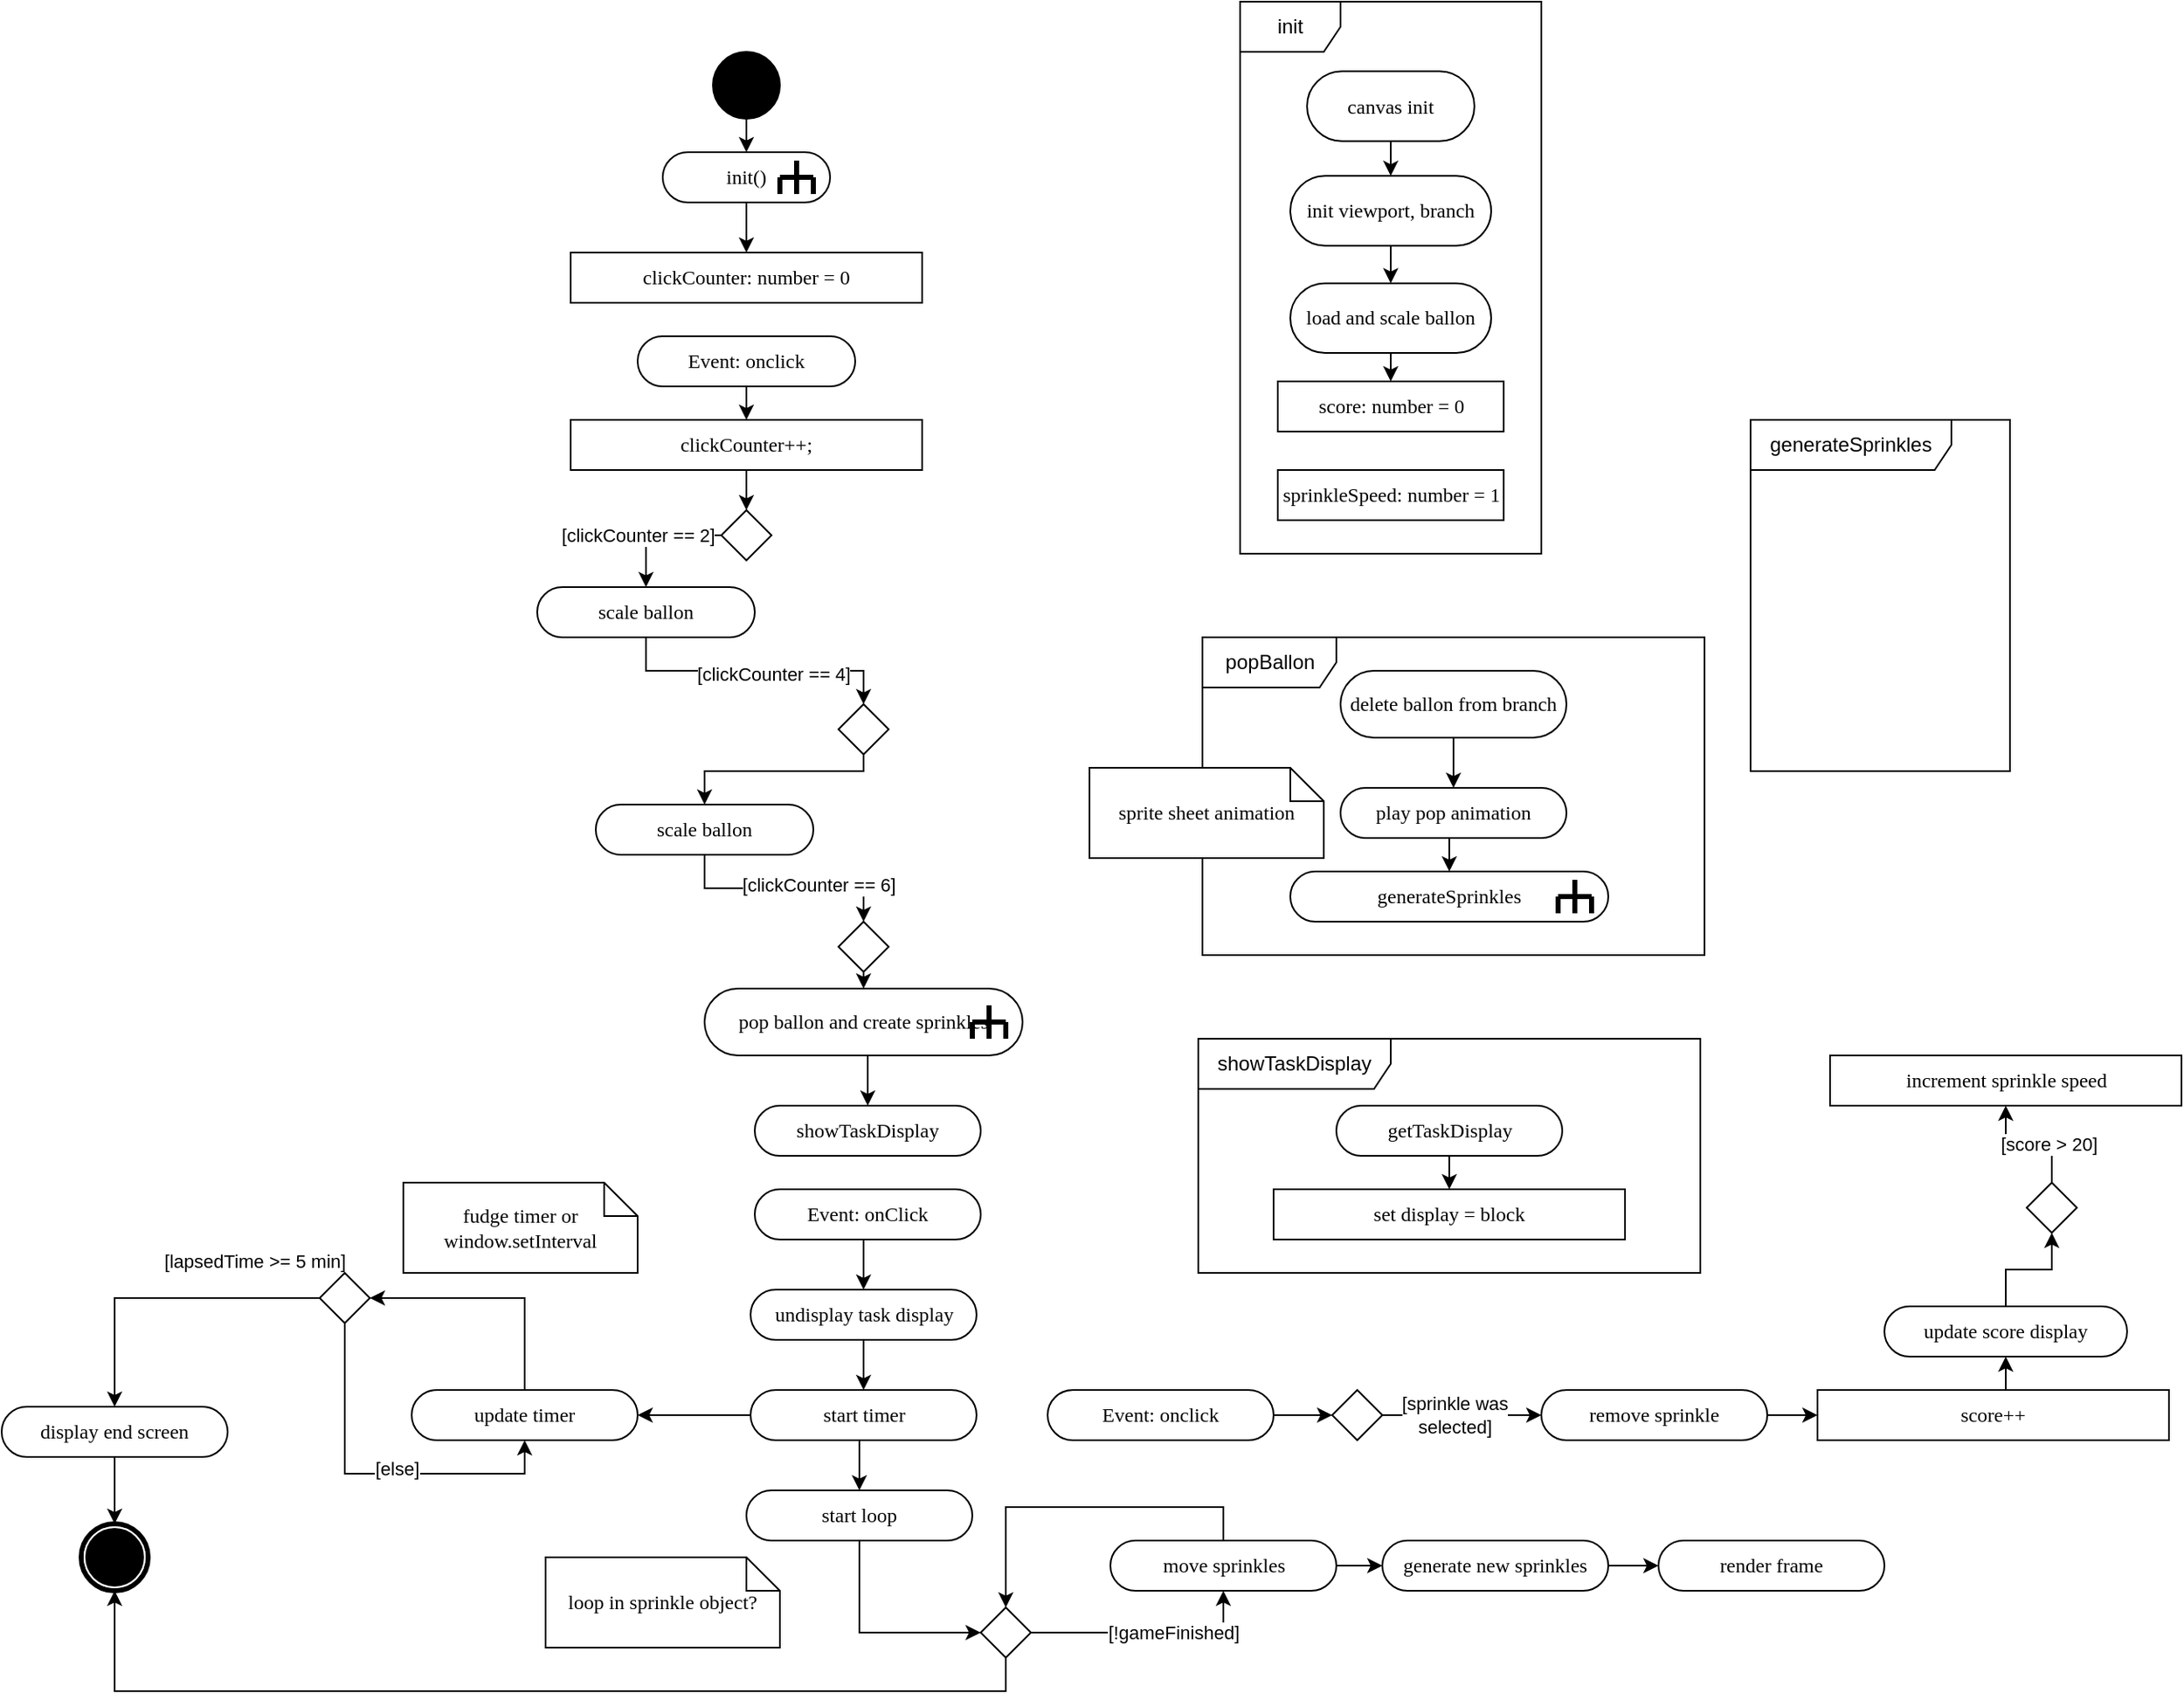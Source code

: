 <mxfile version="14.8.4" type="device"><diagram name="Page-1" id="0783ab3e-0a74-02c8-0abd-f7b4e66b4bec"><mxGraphModel dx="1422" dy="780" grid="1" gridSize="10" guides="1" tooltips="1" connect="1" arrows="1" fold="1" page="1" pageScale="1" pageWidth="850" pageHeight="1100" background="none" math="0" shadow="0"><root><mxCell id="0"/><mxCell id="1" parent="0"/><mxCell id="yUp5n_B6Tnc5YoyZ4Gxj-31" style="edgeStyle=orthogonalEdgeStyle;rounded=0;orthogonalLoop=1;jettySize=auto;html=1;exitX=0.5;exitY=1;exitDx=0;exitDy=0;entryX=0.5;entryY=0;entryDx=0;entryDy=0;strokeWidth=1;" edge="1" parent="1" source="yUp5n_B6Tnc5YoyZ4Gxj-1" target="yUp5n_B6Tnc5YoyZ4Gxj-2"><mxGeometry relative="1" as="geometry"/></mxCell><mxCell id="yUp5n_B6Tnc5YoyZ4Gxj-1" value="" style="ellipse;whiteSpace=wrap;html=1;rounded=0;shadow=0;comic=0;labelBackgroundColor=none;strokeWidth=1;fillColor=#000000;fontFamily=Verdana;fontSize=12;align=center;" vertex="1" parent="1"><mxGeometry x="1255" y="40" width="40" height="40" as="geometry"/></mxCell><mxCell id="yUp5n_B6Tnc5YoyZ4Gxj-33" style="edgeStyle=orthogonalEdgeStyle;rounded=0;orthogonalLoop=1;jettySize=auto;html=1;exitX=0.5;exitY=1;exitDx=0;exitDy=0;entryX=0.5;entryY=0;entryDx=0;entryDy=0;strokeWidth=1;" edge="1" parent="1" source="yUp5n_B6Tnc5YoyZ4Gxj-2" target="yUp5n_B6Tnc5YoyZ4Gxj-3"><mxGeometry relative="1" as="geometry"/></mxCell><mxCell id="yUp5n_B6Tnc5YoyZ4Gxj-2" value="init()" style="rounded=1;whiteSpace=wrap;html=1;shadow=0;comic=0;labelBackgroundColor=none;strokeWidth=1;fontFamily=Verdana;fontSize=12;align=center;arcSize=50;" vertex="1" parent="1"><mxGeometry x="1225" y="100" width="100" height="30" as="geometry"/></mxCell><mxCell id="yUp5n_B6Tnc5YoyZ4Gxj-3" value="clickCounter: number = 0" style="rounded=0;whiteSpace=wrap;html=1;shadow=0;comic=0;labelBackgroundColor=none;strokeWidth=1;fontFamily=Verdana;fontSize=12;align=center;arcSize=50;" vertex="1" parent="1"><mxGeometry x="1170" y="160" width="210" height="30" as="geometry"/></mxCell><mxCell id="yUp5n_B6Tnc5YoyZ4Gxj-5" value="" style="shape=mxgraph.bpmn.shape;html=1;verticalLabelPosition=bottom;labelBackgroundColor=#ffffff;verticalAlign=top;perimeter=ellipsePerimeter;outline=end;symbol=terminate;rounded=0;shadow=0;comic=0;strokeWidth=1;fontFamily=Verdana;fontSize=12;align=center;" vertex="1" parent="1"><mxGeometry x="877.5" y="920" width="40" height="40" as="geometry"/></mxCell><mxCell id="yUp5n_B6Tnc5YoyZ4Gxj-7" value="fudge timer or window.setInterval" style="shape=note;whiteSpace=wrap;html=1;rounded=0;shadow=0;comic=0;labelBackgroundColor=none;strokeWidth=1;fontFamily=Verdana;fontSize=12;align=center;size=20;" vertex="1" parent="1"><mxGeometry x="1070" y="716" width="140" height="54" as="geometry"/></mxCell><mxCell id="yUp5n_B6Tnc5YoyZ4Gxj-39" style="edgeStyle=orthogonalEdgeStyle;rounded=0;orthogonalLoop=1;jettySize=auto;html=1;exitX=0;exitY=0.5;exitDx=0;exitDy=0;entryX=0.5;entryY=0;entryDx=0;entryDy=0;strokeWidth=1;" edge="1" parent="1" source="yUp5n_B6Tnc5YoyZ4Gxj-8" target="yUp5n_B6Tnc5YoyZ4Gxj-38"><mxGeometry relative="1" as="geometry"/></mxCell><mxCell id="yUp5n_B6Tnc5YoyZ4Gxj-60" value="[clickCounter == 2]" style="edgeLabel;html=1;align=center;verticalAlign=middle;resizable=0;points=[];" vertex="1" connectable="0" parent="yUp5n_B6Tnc5YoyZ4Gxj-39"><mxGeometry x="-0.053" y="-2" relative="1" as="geometry"><mxPoint x="-14" y="2" as="offset"/></mxGeometry></mxCell><mxCell id="yUp5n_B6Tnc5YoyZ4Gxj-8" value="" style="rhombus;whiteSpace=wrap;html=1;" vertex="1" parent="1"><mxGeometry x="1260" y="314" width="30" height="30" as="geometry"/></mxCell><mxCell id="yUp5n_B6Tnc5YoyZ4Gxj-19" value="" style="group" vertex="1" connectable="0" parent="1"><mxGeometry x="1295" y="105" width="20" height="20" as="geometry"/></mxCell><mxCell id="yUp5n_B6Tnc5YoyZ4Gxj-20" value="" style="endArrow=none;html=1;strokeWidth=3;" edge="1" parent="yUp5n_B6Tnc5YoyZ4Gxj-19"><mxGeometry width="50" height="50" relative="1" as="geometry"><mxPoint x="10" y="20" as="sourcePoint"/><mxPoint x="10" as="targetPoint"/></mxGeometry></mxCell><mxCell id="yUp5n_B6Tnc5YoyZ4Gxj-21" value="" style="endArrow=none;html=1;strokeWidth=3;" edge="1" parent="yUp5n_B6Tnc5YoyZ4Gxj-19"><mxGeometry width="50" height="50" relative="1" as="geometry"><mxPoint y="10" as="sourcePoint"/><mxPoint x="20" y="10" as="targetPoint"/></mxGeometry></mxCell><mxCell id="yUp5n_B6Tnc5YoyZ4Gxj-22" value="" style="endArrow=none;html=1;strokeWidth=3;" edge="1" parent="yUp5n_B6Tnc5YoyZ4Gxj-19"><mxGeometry width="50" height="50" relative="1" as="geometry"><mxPoint x="20" y="10" as="sourcePoint"/><mxPoint x="20" y="20" as="targetPoint"/></mxGeometry></mxCell><mxCell id="yUp5n_B6Tnc5YoyZ4Gxj-23" value="" style="endArrow=none;html=1;strokeWidth=3;" edge="1" parent="yUp5n_B6Tnc5YoyZ4Gxj-19"><mxGeometry width="50" height="50" relative="1" as="geometry"><mxPoint y="10" as="sourcePoint"/><mxPoint y="20" as="targetPoint"/></mxGeometry></mxCell><mxCell id="yUp5n_B6Tnc5YoyZ4Gxj-35" style="edgeStyle=orthogonalEdgeStyle;rounded=0;orthogonalLoop=1;jettySize=auto;html=1;exitX=0.5;exitY=1;exitDx=0;exitDy=0;entryX=0.5;entryY=0;entryDx=0;entryDy=0;strokeWidth=1;" edge="1" parent="1" source="yUp5n_B6Tnc5YoyZ4Gxj-32" target="yUp5n_B6Tnc5YoyZ4Gxj-34"><mxGeometry relative="1" as="geometry"/></mxCell><mxCell id="yUp5n_B6Tnc5YoyZ4Gxj-32" value="Event: onclick" style="rounded=1;whiteSpace=wrap;html=1;shadow=0;comic=0;labelBackgroundColor=none;strokeWidth=1;fontFamily=Verdana;fontSize=12;align=center;arcSize=50;" vertex="1" parent="1"><mxGeometry x="1210" y="210" width="130" height="30" as="geometry"/></mxCell><mxCell id="yUp5n_B6Tnc5YoyZ4Gxj-37" style="edgeStyle=orthogonalEdgeStyle;rounded=0;orthogonalLoop=1;jettySize=auto;html=1;exitX=0.5;exitY=1;exitDx=0;exitDy=0;entryX=0.5;entryY=0;entryDx=0;entryDy=0;strokeWidth=1;" edge="1" parent="1" source="yUp5n_B6Tnc5YoyZ4Gxj-34" target="yUp5n_B6Tnc5YoyZ4Gxj-8"><mxGeometry relative="1" as="geometry"/></mxCell><mxCell id="yUp5n_B6Tnc5YoyZ4Gxj-34" value="clickCounter++;" style="rounded=0;whiteSpace=wrap;html=1;shadow=0;comic=0;labelBackgroundColor=none;strokeWidth=1;fontFamily=Verdana;fontSize=12;align=center;arcSize=50;" vertex="1" parent="1"><mxGeometry x="1170" y="260" width="210" height="30" as="geometry"/></mxCell><mxCell id="yUp5n_B6Tnc5YoyZ4Gxj-43" style="edgeStyle=orthogonalEdgeStyle;rounded=0;orthogonalLoop=1;jettySize=auto;html=1;exitX=0.5;exitY=1;exitDx=0;exitDy=0;entryX=0.5;entryY=0;entryDx=0;entryDy=0;strokeWidth=1;" edge="1" parent="1" source="yUp5n_B6Tnc5YoyZ4Gxj-38" target="yUp5n_B6Tnc5YoyZ4Gxj-42"><mxGeometry relative="1" as="geometry"/></mxCell><mxCell id="yUp5n_B6Tnc5YoyZ4Gxj-46" value="&lt;div&gt;[clickCounter == 4]&lt;/div&gt;" style="edgeLabel;html=1;align=center;verticalAlign=middle;resizable=0;points=[];" vertex="1" connectable="0" parent="yUp5n_B6Tnc5YoyZ4Gxj-43"><mxGeometry x="0.129" y="-2" relative="1" as="geometry"><mxPoint as="offset"/></mxGeometry></mxCell><mxCell id="yUp5n_B6Tnc5YoyZ4Gxj-38" value="scale ballon" style="rounded=1;whiteSpace=wrap;html=1;shadow=0;comic=0;labelBackgroundColor=none;strokeWidth=1;fontFamily=Verdana;fontSize=12;align=center;arcSize=50;" vertex="1" parent="1"><mxGeometry x="1150" y="360" width="130" height="30" as="geometry"/></mxCell><mxCell id="yUp5n_B6Tnc5YoyZ4Gxj-44" style="edgeStyle=orthogonalEdgeStyle;rounded=0;orthogonalLoop=1;jettySize=auto;html=1;exitX=0.5;exitY=1;exitDx=0;exitDy=0;strokeWidth=1;entryX=0.5;entryY=0;entryDx=0;entryDy=0;" edge="1" parent="1" source="yUp5n_B6Tnc5YoyZ4Gxj-42" target="yUp5n_B6Tnc5YoyZ4Gxj-45"><mxGeometry relative="1" as="geometry"><mxPoint x="1255" y="490" as="targetPoint"/><Array as="points"><mxPoint x="1345" y="470"/><mxPoint x="1250" y="470"/></Array></mxGeometry></mxCell><mxCell id="yUp5n_B6Tnc5YoyZ4Gxj-42" value="" style="rhombus;whiteSpace=wrap;html=1;" vertex="1" parent="1"><mxGeometry x="1330" y="430" width="30" height="30" as="geometry"/></mxCell><mxCell id="yUp5n_B6Tnc5YoyZ4Gxj-50" style="edgeStyle=orthogonalEdgeStyle;rounded=0;orthogonalLoop=1;jettySize=auto;html=1;exitX=0.5;exitY=1;exitDx=0;exitDy=0;entryX=0.5;entryY=0;entryDx=0;entryDy=0;strokeWidth=1;" edge="1" parent="1" source="yUp5n_B6Tnc5YoyZ4Gxj-45" target="yUp5n_B6Tnc5YoyZ4Gxj-49"><mxGeometry relative="1" as="geometry"/></mxCell><mxCell id="yUp5n_B6Tnc5YoyZ4Gxj-59" value="[clickCounter == 6]" style="edgeLabel;html=1;align=center;verticalAlign=middle;resizable=0;points=[];" vertex="1" connectable="0" parent="yUp5n_B6Tnc5YoyZ4Gxj-50"><mxGeometry x="0.304" y="2" relative="1" as="geometry"><mxPoint as="offset"/></mxGeometry></mxCell><mxCell id="yUp5n_B6Tnc5YoyZ4Gxj-45" value="scale ballon" style="rounded=1;whiteSpace=wrap;html=1;shadow=0;comic=0;labelBackgroundColor=none;strokeWidth=1;fontFamily=Verdana;fontSize=12;align=center;arcSize=50;" vertex="1" parent="1"><mxGeometry x="1185" y="490" width="130" height="30" as="geometry"/></mxCell><mxCell id="yUp5n_B6Tnc5YoyZ4Gxj-52" style="edgeStyle=orthogonalEdgeStyle;rounded=0;orthogonalLoop=1;jettySize=auto;html=1;exitX=0.5;exitY=1;exitDx=0;exitDy=0;entryX=0.5;entryY=0;entryDx=0;entryDy=0;strokeWidth=1;" edge="1" parent="1" source="yUp5n_B6Tnc5YoyZ4Gxj-49" target="yUp5n_B6Tnc5YoyZ4Gxj-51"><mxGeometry relative="1" as="geometry"/></mxCell><mxCell id="yUp5n_B6Tnc5YoyZ4Gxj-49" value="" style="rhombus;whiteSpace=wrap;html=1;" vertex="1" parent="1"><mxGeometry x="1330" y="560" width="30" height="30" as="geometry"/></mxCell><mxCell id="yUp5n_B6Tnc5YoyZ4Gxj-75" style="edgeStyle=orthogonalEdgeStyle;rounded=0;orthogonalLoop=1;jettySize=auto;html=1;exitX=0.5;exitY=1;exitDx=0;exitDy=0;entryX=0.5;entryY=0;entryDx=0;entryDy=0;strokeWidth=1;" edge="1" parent="1" source="yUp5n_B6Tnc5YoyZ4Gxj-51" target="yUp5n_B6Tnc5YoyZ4Gxj-74"><mxGeometry relative="1" as="geometry"/></mxCell><mxCell id="yUp5n_B6Tnc5YoyZ4Gxj-51" value="pop ballon and create sprinkles" style="rounded=1;whiteSpace=wrap;html=1;shadow=0;comic=0;labelBackgroundColor=none;strokeWidth=1;fontFamily=Verdana;fontSize=12;align=center;arcSize=50;" vertex="1" parent="1"><mxGeometry x="1250" y="600" width="190" height="40" as="geometry"/></mxCell><mxCell id="yUp5n_B6Tnc5YoyZ4Gxj-54" value="" style="group" vertex="1" connectable="0" parent="1"><mxGeometry x="1410" y="610" width="20" height="20" as="geometry"/></mxCell><mxCell id="yUp5n_B6Tnc5YoyZ4Gxj-55" value="" style="endArrow=none;html=1;strokeWidth=3;" edge="1" parent="yUp5n_B6Tnc5YoyZ4Gxj-54"><mxGeometry width="50" height="50" relative="1" as="geometry"><mxPoint x="10" y="20" as="sourcePoint"/><mxPoint x="10" as="targetPoint"/></mxGeometry></mxCell><mxCell id="yUp5n_B6Tnc5YoyZ4Gxj-56" value="" style="endArrow=none;html=1;strokeWidth=3;" edge="1" parent="yUp5n_B6Tnc5YoyZ4Gxj-54"><mxGeometry width="50" height="50" relative="1" as="geometry"><mxPoint y="10" as="sourcePoint"/><mxPoint x="20" y="10" as="targetPoint"/></mxGeometry></mxCell><mxCell id="yUp5n_B6Tnc5YoyZ4Gxj-57" value="" style="endArrow=none;html=1;strokeWidth=3;" edge="1" parent="yUp5n_B6Tnc5YoyZ4Gxj-54"><mxGeometry width="50" height="50" relative="1" as="geometry"><mxPoint x="20" y="10" as="sourcePoint"/><mxPoint x="20" y="20" as="targetPoint"/></mxGeometry></mxCell><mxCell id="yUp5n_B6Tnc5YoyZ4Gxj-58" value="" style="endArrow=none;html=1;strokeWidth=3;" edge="1" parent="yUp5n_B6Tnc5YoyZ4Gxj-54"><mxGeometry width="50" height="50" relative="1" as="geometry"><mxPoint y="10" as="sourcePoint"/><mxPoint y="20" as="targetPoint"/></mxGeometry></mxCell><mxCell id="yUp5n_B6Tnc5YoyZ4Gxj-72" value="generateSprinkles" style="shape=umlFrame;whiteSpace=wrap;html=1;width=120;height=30;" vertex="1" parent="1"><mxGeometry x="1875" y="260" width="155" height="210" as="geometry"/></mxCell><mxCell id="yUp5n_B6Tnc5YoyZ4Gxj-74" value="&lt;div&gt;showTaskDisplay&lt;/div&gt;" style="rounded=1;whiteSpace=wrap;html=1;shadow=0;comic=0;labelBackgroundColor=none;strokeWidth=1;fontFamily=Verdana;fontSize=12;align=center;arcSize=50;" vertex="1" parent="1"><mxGeometry x="1280" y="670" width="135" height="30" as="geometry"/></mxCell><mxCell id="yUp5n_B6Tnc5YoyZ4Gxj-84" style="edgeStyle=orthogonalEdgeStyle;rounded=0;orthogonalLoop=1;jettySize=auto;html=1;exitX=0.5;exitY=1;exitDx=0;exitDy=0;entryX=0.5;entryY=0;entryDx=0;entryDy=0;strokeWidth=1;" edge="1" parent="1" source="yUp5n_B6Tnc5YoyZ4Gxj-81" target="yUp5n_B6Tnc5YoyZ4Gxj-82"><mxGeometry relative="1" as="geometry"/></mxCell><mxCell id="yUp5n_B6Tnc5YoyZ4Gxj-81" value="&lt;div&gt;Event: onClick&lt;br&gt;&lt;/div&gt;" style="rounded=1;whiteSpace=wrap;html=1;shadow=0;comic=0;labelBackgroundColor=none;strokeWidth=1;fontFamily=Verdana;fontSize=12;align=center;arcSize=50;" vertex="1" parent="1"><mxGeometry x="1280" y="720" width="135" height="30" as="geometry"/></mxCell><mxCell id="yUp5n_B6Tnc5YoyZ4Gxj-86" style="edgeStyle=orthogonalEdgeStyle;rounded=0;orthogonalLoop=1;jettySize=auto;html=1;exitX=0.5;exitY=1;exitDx=0;exitDy=0;entryX=0.5;entryY=0;entryDx=0;entryDy=0;strokeWidth=1;" edge="1" parent="1" source="yUp5n_B6Tnc5YoyZ4Gxj-82" target="yUp5n_B6Tnc5YoyZ4Gxj-85"><mxGeometry relative="1" as="geometry"/></mxCell><mxCell id="yUp5n_B6Tnc5YoyZ4Gxj-82" value="undisplay task display" style="rounded=1;whiteSpace=wrap;html=1;shadow=0;comic=0;labelBackgroundColor=none;strokeWidth=1;fontFamily=Verdana;fontSize=12;align=center;arcSize=50;" vertex="1" parent="1"><mxGeometry x="1277.5" y="780" width="135" height="30" as="geometry"/></mxCell><mxCell id="yUp5n_B6Tnc5YoyZ4Gxj-88" style="edgeStyle=orthogonalEdgeStyle;rounded=0;orthogonalLoop=1;jettySize=auto;html=1;exitX=0;exitY=0.5;exitDx=0;exitDy=0;strokeWidth=1;" edge="1" parent="1" source="yUp5n_B6Tnc5YoyZ4Gxj-85" target="yUp5n_B6Tnc5YoyZ4Gxj-87"><mxGeometry relative="1" as="geometry"/></mxCell><mxCell id="yUp5n_B6Tnc5YoyZ4Gxj-105" style="edgeStyle=orthogonalEdgeStyle;rounded=0;orthogonalLoop=1;jettySize=auto;html=1;exitX=0.5;exitY=1;exitDx=0;exitDy=0;entryX=0.5;entryY=0;entryDx=0;entryDy=0;strokeWidth=1;" edge="1" parent="1" source="yUp5n_B6Tnc5YoyZ4Gxj-85" target="yUp5n_B6Tnc5YoyZ4Gxj-103"><mxGeometry relative="1" as="geometry"/></mxCell><mxCell id="yUp5n_B6Tnc5YoyZ4Gxj-85" value="start timer" style="rounded=1;whiteSpace=wrap;html=1;shadow=0;comic=0;labelBackgroundColor=none;strokeWidth=1;fontFamily=Verdana;fontSize=12;align=center;arcSize=50;" vertex="1" parent="1"><mxGeometry x="1277.5" y="840" width="135" height="30" as="geometry"/></mxCell><mxCell id="yUp5n_B6Tnc5YoyZ4Gxj-90" style="edgeStyle=orthogonalEdgeStyle;rounded=0;orthogonalLoop=1;jettySize=auto;html=1;exitX=0.5;exitY=0;exitDx=0;exitDy=0;entryX=1;entryY=0.5;entryDx=0;entryDy=0;strokeWidth=1;" edge="1" parent="1" source="yUp5n_B6Tnc5YoyZ4Gxj-87" target="yUp5n_B6Tnc5YoyZ4Gxj-89"><mxGeometry relative="1" as="geometry"/></mxCell><mxCell id="yUp5n_B6Tnc5YoyZ4Gxj-91" value="[lapsedTime &amp;gt;= 5 min]" style="edgeLabel;html=1;align=center;verticalAlign=middle;resizable=0;points=[];" vertex="1" connectable="0" parent="yUp5n_B6Tnc5YoyZ4Gxj-90"><mxGeometry x="-0.262" y="4" relative="1" as="geometry"><mxPoint x="-158" y="-23" as="offset"/></mxGeometry></mxCell><mxCell id="yUp5n_B6Tnc5YoyZ4Gxj-87" value="&lt;div&gt;update timer&lt;/div&gt;" style="rounded=1;whiteSpace=wrap;html=1;shadow=0;comic=0;labelBackgroundColor=none;strokeWidth=1;fontFamily=Verdana;fontSize=12;align=center;arcSize=50;" vertex="1" parent="1"><mxGeometry x="1075" y="840" width="135" height="30" as="geometry"/></mxCell><mxCell id="yUp5n_B6Tnc5YoyZ4Gxj-93" style="edgeStyle=orthogonalEdgeStyle;rounded=0;orthogonalLoop=1;jettySize=auto;html=1;exitX=0;exitY=0.5;exitDx=0;exitDy=0;entryX=0.5;entryY=0;entryDx=0;entryDy=0;strokeWidth=1;" edge="1" parent="1" source="yUp5n_B6Tnc5YoyZ4Gxj-89" target="yUp5n_B6Tnc5YoyZ4Gxj-139"><mxGeometry relative="1" as="geometry"/></mxCell><mxCell id="yUp5n_B6Tnc5YoyZ4Gxj-94" style="edgeStyle=orthogonalEdgeStyle;rounded=0;orthogonalLoop=1;jettySize=auto;html=1;exitX=0.5;exitY=1;exitDx=0;exitDy=0;entryX=0.5;entryY=1;entryDx=0;entryDy=0;strokeWidth=1;" edge="1" parent="1" source="yUp5n_B6Tnc5YoyZ4Gxj-89" target="yUp5n_B6Tnc5YoyZ4Gxj-87"><mxGeometry relative="1" as="geometry"/></mxCell><mxCell id="yUp5n_B6Tnc5YoyZ4Gxj-95" value="[else]" style="edgeLabel;html=1;align=center;verticalAlign=middle;resizable=0;points=[];" vertex="1" connectable="0" parent="yUp5n_B6Tnc5YoyZ4Gxj-94"><mxGeometry x="0.113" y="3" relative="1" as="geometry"><mxPoint as="offset"/></mxGeometry></mxCell><mxCell id="yUp5n_B6Tnc5YoyZ4Gxj-89" value="" style="rhombus;whiteSpace=wrap;html=1;" vertex="1" parent="1"><mxGeometry x="1020" y="770" width="30" height="30" as="geometry"/></mxCell><mxCell id="yUp5n_B6Tnc5YoyZ4Gxj-107" style="edgeStyle=orthogonalEdgeStyle;rounded=0;orthogonalLoop=1;jettySize=auto;html=1;exitX=0.5;exitY=1;exitDx=0;exitDy=0;entryX=0;entryY=0.5;entryDx=0;entryDy=0;strokeWidth=1;" edge="1" parent="1" source="yUp5n_B6Tnc5YoyZ4Gxj-103" target="yUp5n_B6Tnc5YoyZ4Gxj-108"><mxGeometry relative="1" as="geometry"><mxPoint x="1342.5" y="960" as="targetPoint"/></mxGeometry></mxCell><mxCell id="yUp5n_B6Tnc5YoyZ4Gxj-103" value="start loop" style="rounded=1;whiteSpace=wrap;html=1;shadow=0;comic=0;labelBackgroundColor=none;strokeWidth=1;fontFamily=Verdana;fontSize=12;align=center;arcSize=50;" vertex="1" parent="1"><mxGeometry x="1275" y="900" width="135" height="30" as="geometry"/></mxCell><mxCell id="yUp5n_B6Tnc5YoyZ4Gxj-109" style="edgeStyle=orthogonalEdgeStyle;rounded=0;orthogonalLoop=1;jettySize=auto;html=1;exitX=1;exitY=0.5;exitDx=0;exitDy=0;entryX=0.5;entryY=1;entryDx=0;entryDy=0;strokeWidth=1;" edge="1" parent="1" source="yUp5n_B6Tnc5YoyZ4Gxj-108" target="yUp5n_B6Tnc5YoyZ4Gxj-111"><mxGeometry relative="1" as="geometry"/></mxCell><mxCell id="yUp5n_B6Tnc5YoyZ4Gxj-110" value="[!gameFinished]" style="edgeLabel;html=1;align=center;verticalAlign=middle;resizable=0;points=[];" vertex="1" connectable="0" parent="yUp5n_B6Tnc5YoyZ4Gxj-109"><mxGeometry x="0.214" relative="1" as="geometry"><mxPoint as="offset"/></mxGeometry></mxCell><mxCell id="yUp5n_B6Tnc5YoyZ4Gxj-113" style="edgeStyle=orthogonalEdgeStyle;rounded=0;orthogonalLoop=1;jettySize=auto;html=1;exitX=0.5;exitY=1;exitDx=0;exitDy=0;entryX=0.5;entryY=1;entryDx=0;entryDy=0;strokeWidth=1;" edge="1" parent="1" source="yUp5n_B6Tnc5YoyZ4Gxj-108" target="yUp5n_B6Tnc5YoyZ4Gxj-5"><mxGeometry relative="1" as="geometry"/></mxCell><mxCell id="yUp5n_B6Tnc5YoyZ4Gxj-108" value="" style="rhombus;whiteSpace=wrap;html=1;" vertex="1" parent="1"><mxGeometry x="1415" y="970" width="30" height="30" as="geometry"/></mxCell><mxCell id="yUp5n_B6Tnc5YoyZ4Gxj-112" style="edgeStyle=orthogonalEdgeStyle;rounded=0;orthogonalLoop=1;jettySize=auto;html=1;exitX=0.5;exitY=0;exitDx=0;exitDy=0;entryX=0.5;entryY=0;entryDx=0;entryDy=0;strokeWidth=1;" edge="1" parent="1" source="yUp5n_B6Tnc5YoyZ4Gxj-111" target="yUp5n_B6Tnc5YoyZ4Gxj-108"><mxGeometry relative="1" as="geometry"/></mxCell><mxCell id="yUp5n_B6Tnc5YoyZ4Gxj-115" style="edgeStyle=orthogonalEdgeStyle;rounded=0;orthogonalLoop=1;jettySize=auto;html=1;exitX=1;exitY=0.5;exitDx=0;exitDy=0;entryX=0;entryY=0.5;entryDx=0;entryDy=0;strokeWidth=1;" edge="1" parent="1" source="yUp5n_B6Tnc5YoyZ4Gxj-111" target="yUp5n_B6Tnc5YoyZ4Gxj-114"><mxGeometry relative="1" as="geometry"/></mxCell><mxCell id="yUp5n_B6Tnc5YoyZ4Gxj-111" value="move sprinkles" style="rounded=1;whiteSpace=wrap;html=1;shadow=0;comic=0;labelBackgroundColor=none;strokeWidth=1;fontFamily=Verdana;fontSize=12;align=center;arcSize=50;" vertex="1" parent="1"><mxGeometry x="1492.5" y="930" width="135" height="30" as="geometry"/></mxCell><mxCell id="yUp5n_B6Tnc5YoyZ4Gxj-117" style="edgeStyle=orthogonalEdgeStyle;rounded=0;orthogonalLoop=1;jettySize=auto;html=1;exitX=1;exitY=0.5;exitDx=0;exitDy=0;entryX=0;entryY=0.5;entryDx=0;entryDy=0;strokeWidth=1;" edge="1" parent="1" source="yUp5n_B6Tnc5YoyZ4Gxj-114" target="yUp5n_B6Tnc5YoyZ4Gxj-116"><mxGeometry relative="1" as="geometry"/></mxCell><mxCell id="yUp5n_B6Tnc5YoyZ4Gxj-114" value="generate new sprinkles" style="rounded=1;whiteSpace=wrap;html=1;shadow=0;comic=0;labelBackgroundColor=none;strokeWidth=1;fontFamily=Verdana;fontSize=12;align=center;arcSize=50;" vertex="1" parent="1"><mxGeometry x="1655" y="930" width="135" height="30" as="geometry"/></mxCell><mxCell id="yUp5n_B6Tnc5YoyZ4Gxj-116" value="render frame" style="rounded=1;whiteSpace=wrap;html=1;shadow=0;comic=0;labelBackgroundColor=none;strokeWidth=1;fontFamily=Verdana;fontSize=12;align=center;arcSize=50;" vertex="1" parent="1"><mxGeometry x="1820" y="930" width="135" height="30" as="geometry"/></mxCell><mxCell id="yUp5n_B6Tnc5YoyZ4Gxj-121" style="edgeStyle=orthogonalEdgeStyle;rounded=0;orthogonalLoop=1;jettySize=auto;html=1;exitX=1;exitY=0.5;exitDx=0;exitDy=0;entryX=0;entryY=0.5;entryDx=0;entryDy=0;strokeWidth=1;" edge="1" parent="1" source="yUp5n_B6Tnc5YoyZ4Gxj-118" target="yUp5n_B6Tnc5YoyZ4Gxj-122"><mxGeometry relative="1" as="geometry"><mxPoint x="1630.511" y="848.882" as="targetPoint"/></mxGeometry></mxCell><mxCell id="yUp5n_B6Tnc5YoyZ4Gxj-118" value="Event: onclick" style="rounded=1;whiteSpace=wrap;html=1;shadow=0;comic=0;labelBackgroundColor=none;strokeWidth=1;fontFamily=Verdana;fontSize=12;align=center;arcSize=50;" vertex="1" parent="1"><mxGeometry x="1455" y="840" width="135" height="30" as="geometry"/></mxCell><mxCell id="yUp5n_B6Tnc5YoyZ4Gxj-129" style="edgeStyle=orthogonalEdgeStyle;rounded=0;orthogonalLoop=1;jettySize=auto;html=1;exitX=1;exitY=0.5;exitDx=0;exitDy=0;entryX=0;entryY=0.5;entryDx=0;entryDy=0;strokeWidth=1;" edge="1" parent="1" source="yUp5n_B6Tnc5YoyZ4Gxj-119" target="yUp5n_B6Tnc5YoyZ4Gxj-128"><mxGeometry relative="1" as="geometry"/></mxCell><mxCell id="yUp5n_B6Tnc5YoyZ4Gxj-119" value="remove sprinkle" style="rounded=1;whiteSpace=wrap;html=1;shadow=0;comic=0;labelBackgroundColor=none;strokeWidth=1;fontFamily=Verdana;fontSize=12;align=center;arcSize=50;" vertex="1" parent="1"><mxGeometry x="1750" y="840" width="135" height="30" as="geometry"/></mxCell><mxCell id="yUp5n_B6Tnc5YoyZ4Gxj-123" style="edgeStyle=orthogonalEdgeStyle;rounded=0;orthogonalLoop=1;jettySize=auto;html=1;exitX=1;exitY=0.5;exitDx=0;exitDy=0;entryX=0;entryY=0.5;entryDx=0;entryDy=0;strokeWidth=1;" edge="1" parent="1" source="yUp5n_B6Tnc5YoyZ4Gxj-122" target="yUp5n_B6Tnc5YoyZ4Gxj-119"><mxGeometry relative="1" as="geometry"/></mxCell><mxCell id="yUp5n_B6Tnc5YoyZ4Gxj-124" value="&lt;div&gt;[sprinkle was &lt;br&gt;&lt;/div&gt;&lt;div&gt;selected]&lt;/div&gt;" style="edgeLabel;html=1;align=center;verticalAlign=middle;resizable=0;points=[];" vertex="1" connectable="0" parent="yUp5n_B6Tnc5YoyZ4Gxj-123"><mxGeometry x="-0.263" y="1" relative="1" as="geometry"><mxPoint x="8" y="1" as="offset"/></mxGeometry></mxCell><mxCell id="yUp5n_B6Tnc5YoyZ4Gxj-122" value="" style="rhombus;whiteSpace=wrap;html=1;" vertex="1" parent="1"><mxGeometry x="1625" y="840" width="30" height="30" as="geometry"/></mxCell><mxCell id="yUp5n_B6Tnc5YoyZ4Gxj-132" style="edgeStyle=orthogonalEdgeStyle;rounded=0;orthogonalLoop=1;jettySize=auto;html=1;exitX=0.5;exitY=0;exitDx=0;exitDy=0;entryX=0.5;entryY=1;entryDx=0;entryDy=0;strokeWidth=1;" edge="1" parent="1" source="yUp5n_B6Tnc5YoyZ4Gxj-128" target="yUp5n_B6Tnc5YoyZ4Gxj-130"><mxGeometry relative="1" as="geometry"/></mxCell><mxCell id="yUp5n_B6Tnc5YoyZ4Gxj-128" value="score++" style="rounded=0;whiteSpace=wrap;html=1;shadow=0;comic=0;labelBackgroundColor=none;strokeWidth=1;fontFamily=Verdana;fontSize=12;align=center;arcSize=50;" vertex="1" parent="1"><mxGeometry x="1915" y="840" width="210" height="30" as="geometry"/></mxCell><mxCell id="yUp5n_B6Tnc5YoyZ4Gxj-136" style="edgeStyle=orthogonalEdgeStyle;rounded=0;orthogonalLoop=1;jettySize=auto;html=1;exitX=0.5;exitY=0;exitDx=0;exitDy=0;entryX=1;entryY=0.5;entryDx=0;entryDy=0;strokeWidth=1;" edge="1" parent="1" source="yUp5n_B6Tnc5YoyZ4Gxj-130" target="yUp5n_B6Tnc5YoyZ4Gxj-143"><mxGeometry relative="1" as="geometry"/></mxCell><mxCell id="yUp5n_B6Tnc5YoyZ4Gxj-130" value="update score display" style="rounded=1;whiteSpace=wrap;html=1;shadow=0;comic=0;labelBackgroundColor=none;strokeWidth=1;fontFamily=Verdana;fontSize=12;align=center;arcSize=50;" vertex="1" parent="1"><mxGeometry x="1955" y="790" width="145" height="30" as="geometry"/></mxCell><mxCell id="yUp5n_B6Tnc5YoyZ4Gxj-134" value="" style="group" vertex="1" connectable="0" parent="1"><mxGeometry x="1570" y="10" width="180" height="330" as="geometry"/></mxCell><mxCell id="yUp5n_B6Tnc5YoyZ4Gxj-12" value="&lt;div&gt;init&lt;/div&gt;" style="shape=umlFrame;whiteSpace=wrap;html=1;" vertex="1" parent="yUp5n_B6Tnc5YoyZ4Gxj-134"><mxGeometry width="180" height="330" as="geometry"/></mxCell><mxCell id="yUp5n_B6Tnc5YoyZ4Gxj-24" value="canvas init" style="rounded=1;whiteSpace=wrap;html=1;shadow=0;comic=0;labelBackgroundColor=none;strokeWidth=1;fontFamily=Verdana;fontSize=12;align=center;arcSize=50;" vertex="1" parent="yUp5n_B6Tnc5YoyZ4Gxj-134"><mxGeometry x="40" y="41.667" width="100" height="41.667" as="geometry"/></mxCell><mxCell id="yUp5n_B6Tnc5YoyZ4Gxj-26" value="load and scale ballon" style="rounded=1;whiteSpace=wrap;html=1;shadow=0;comic=0;labelBackgroundColor=none;strokeWidth=1;fontFamily=Verdana;fontSize=12;align=center;arcSize=50;" vertex="1" parent="yUp5n_B6Tnc5YoyZ4Gxj-134"><mxGeometry x="30" y="168.336" width="120" height="41.667" as="geometry"/></mxCell><mxCell id="yUp5n_B6Tnc5YoyZ4Gxj-28" value="init viewport, branch " style="rounded=1;whiteSpace=wrap;html=1;shadow=0;comic=0;labelBackgroundColor=none;strokeWidth=1;fontFamily=Verdana;fontSize=12;align=center;arcSize=50;" vertex="1" parent="yUp5n_B6Tnc5YoyZ4Gxj-134"><mxGeometry x="30" y="104.171" width="120" height="41.667" as="geometry"/></mxCell><mxCell id="yUp5n_B6Tnc5YoyZ4Gxj-29" style="edgeStyle=orthogonalEdgeStyle;rounded=0;orthogonalLoop=1;jettySize=auto;html=1;exitX=0.5;exitY=1;exitDx=0;exitDy=0;entryX=0.5;entryY=0;entryDx=0;entryDy=0;strokeWidth=1;" edge="1" parent="yUp5n_B6Tnc5YoyZ4Gxj-134" source="yUp5n_B6Tnc5YoyZ4Gxj-24" target="yUp5n_B6Tnc5YoyZ4Gxj-28"><mxGeometry as="geometry"/></mxCell><mxCell id="yUp5n_B6Tnc5YoyZ4Gxj-27" style="edgeStyle=orthogonalEdgeStyle;rounded=0;orthogonalLoop=1;jettySize=auto;html=1;exitX=0.5;exitY=1;exitDx=0;exitDy=0;entryX=0.5;entryY=0;entryDx=0;entryDy=0;strokeWidth=1;" edge="1" parent="yUp5n_B6Tnc5YoyZ4Gxj-134" source="yUp5n_B6Tnc5YoyZ4Gxj-28" target="yUp5n_B6Tnc5YoyZ4Gxj-26"><mxGeometry as="geometry"/></mxCell><mxCell id="yUp5n_B6Tnc5YoyZ4Gxj-125" value="score: number = 0" style="rounded=0;whiteSpace=wrap;html=1;shadow=0;comic=0;labelBackgroundColor=none;strokeWidth=1;fontFamily=Verdana;fontSize=12;align=center;arcSize=50;" vertex="1" parent="yUp5n_B6Tnc5YoyZ4Gxj-134"><mxGeometry x="22.5" y="227" width="135" height="30" as="geometry"/></mxCell><mxCell id="yUp5n_B6Tnc5YoyZ4Gxj-126" style="edgeStyle=orthogonalEdgeStyle;rounded=0;orthogonalLoop=1;jettySize=auto;html=1;exitX=0.5;exitY=1;exitDx=0;exitDy=0;entryX=0.5;entryY=0;entryDx=0;entryDy=0;strokeWidth=1;" edge="1" parent="yUp5n_B6Tnc5YoyZ4Gxj-134" source="yUp5n_B6Tnc5YoyZ4Gxj-26" target="yUp5n_B6Tnc5YoyZ4Gxj-125"><mxGeometry as="geometry"/></mxCell><mxCell id="yUp5n_B6Tnc5YoyZ4Gxj-133" value="sprinkleSpeed: number = 1" style="rounded=0;whiteSpace=wrap;html=1;shadow=0;comic=0;labelBackgroundColor=none;strokeWidth=1;fontFamily=Verdana;fontSize=12;align=center;arcSize=50;" vertex="1" parent="yUp5n_B6Tnc5YoyZ4Gxj-134"><mxGeometry x="22.5" y="280" width="135" height="30" as="geometry"/></mxCell><mxCell id="yUp5n_B6Tnc5YoyZ4Gxj-135" value="increment sprinkle speed" style="rounded=0;whiteSpace=wrap;html=1;shadow=0;comic=0;labelBackgroundColor=none;strokeWidth=1;fontFamily=Verdana;fontSize=12;align=center;arcSize=50;" vertex="1" parent="1"><mxGeometry x="1922.5" y="640" width="210" height="30" as="geometry"/></mxCell><mxCell id="yUp5n_B6Tnc5YoyZ4Gxj-137" value="" style="group" vertex="1" connectable="0" parent="1"><mxGeometry x="1547.5" y="390" width="300" height="190" as="geometry"/></mxCell><mxCell id="yUp5n_B6Tnc5YoyZ4Gxj-53" value="popBallon" style="shape=umlFrame;whiteSpace=wrap;html=1;width=80;height=30;" vertex="1" parent="yUp5n_B6Tnc5YoyZ4Gxj-137"><mxGeometry width="300" height="190" as="geometry"/></mxCell><mxCell id="yUp5n_B6Tnc5YoyZ4Gxj-61" value="delete ballon from branch" style="rounded=1;whiteSpace=wrap;html=1;shadow=0;comic=0;labelBackgroundColor=none;strokeWidth=1;fontFamily=Verdana;fontSize=12;align=center;arcSize=50;" vertex="1" parent="yUp5n_B6Tnc5YoyZ4Gxj-137"><mxGeometry x="82.5" y="20" width="135" height="40" as="geometry"/></mxCell><mxCell id="yUp5n_B6Tnc5YoyZ4Gxj-62" value="play pop animation" style="rounded=1;whiteSpace=wrap;html=1;shadow=0;comic=0;labelBackgroundColor=none;strokeWidth=1;fontFamily=Verdana;fontSize=12;align=center;arcSize=50;" vertex="1" parent="yUp5n_B6Tnc5YoyZ4Gxj-137"><mxGeometry x="82.5" y="90" width="135" height="30" as="geometry"/></mxCell><mxCell id="yUp5n_B6Tnc5YoyZ4Gxj-64" style="edgeStyle=orthogonalEdgeStyle;rounded=0;orthogonalLoop=1;jettySize=auto;html=1;exitX=0.5;exitY=1;exitDx=0;exitDy=0;entryX=0.5;entryY=0;entryDx=0;entryDy=0;strokeWidth=1;" edge="1" parent="yUp5n_B6Tnc5YoyZ4Gxj-137" source="yUp5n_B6Tnc5YoyZ4Gxj-61" target="yUp5n_B6Tnc5YoyZ4Gxj-62"><mxGeometry relative="1" as="geometry"/></mxCell><mxCell id="yUp5n_B6Tnc5YoyZ4Gxj-65" value="&lt;div&gt;generateSprinkles&lt;/div&gt;" style="rounded=1;whiteSpace=wrap;html=1;shadow=0;comic=0;labelBackgroundColor=none;strokeWidth=1;fontFamily=Verdana;fontSize=12;align=center;arcSize=50;" vertex="1" parent="yUp5n_B6Tnc5YoyZ4Gxj-137"><mxGeometry x="52.5" y="140" width="190" height="30" as="geometry"/></mxCell><mxCell id="yUp5n_B6Tnc5YoyZ4Gxj-71" style="edgeStyle=orthogonalEdgeStyle;rounded=0;orthogonalLoop=1;jettySize=auto;html=1;exitX=0.5;exitY=1;exitDx=0;exitDy=0;entryX=0.5;entryY=0;entryDx=0;entryDy=0;strokeWidth=1;" edge="1" parent="yUp5n_B6Tnc5YoyZ4Gxj-137" source="yUp5n_B6Tnc5YoyZ4Gxj-62" target="yUp5n_B6Tnc5YoyZ4Gxj-65"><mxGeometry relative="1" as="geometry"/></mxCell><mxCell id="yUp5n_B6Tnc5YoyZ4Gxj-66" value="" style="group" vertex="1" connectable="0" parent="yUp5n_B6Tnc5YoyZ4Gxj-137"><mxGeometry x="212.5" y="145" width="20" height="20" as="geometry"/></mxCell><mxCell id="yUp5n_B6Tnc5YoyZ4Gxj-67" value="" style="endArrow=none;html=1;strokeWidth=3;" edge="1" parent="yUp5n_B6Tnc5YoyZ4Gxj-66"><mxGeometry width="50" height="50" relative="1" as="geometry"><mxPoint x="10" y="20" as="sourcePoint"/><mxPoint x="10" as="targetPoint"/></mxGeometry></mxCell><mxCell id="yUp5n_B6Tnc5YoyZ4Gxj-68" value="" style="endArrow=none;html=1;strokeWidth=3;" edge="1" parent="yUp5n_B6Tnc5YoyZ4Gxj-66"><mxGeometry width="50" height="50" relative="1" as="geometry"><mxPoint y="10" as="sourcePoint"/><mxPoint x="20" y="10" as="targetPoint"/></mxGeometry></mxCell><mxCell id="yUp5n_B6Tnc5YoyZ4Gxj-69" value="" style="endArrow=none;html=1;strokeWidth=3;" edge="1" parent="yUp5n_B6Tnc5YoyZ4Gxj-66"><mxGeometry width="50" height="50" relative="1" as="geometry"><mxPoint x="20" y="10" as="sourcePoint"/><mxPoint x="20" y="20" as="targetPoint"/></mxGeometry></mxCell><mxCell id="yUp5n_B6Tnc5YoyZ4Gxj-70" value="" style="endArrow=none;html=1;strokeWidth=3;" edge="1" parent="yUp5n_B6Tnc5YoyZ4Gxj-66"><mxGeometry width="50" height="50" relative="1" as="geometry"><mxPoint y="10" as="sourcePoint"/><mxPoint y="20" as="targetPoint"/></mxGeometry></mxCell><mxCell id="yUp5n_B6Tnc5YoyZ4Gxj-142" value="sprite sheet animation" style="shape=note;whiteSpace=wrap;html=1;rounded=0;shadow=0;comic=0;labelBackgroundColor=none;strokeWidth=1;fontFamily=Verdana;fontSize=12;align=center;size=20;" vertex="1" parent="yUp5n_B6Tnc5YoyZ4Gxj-137"><mxGeometry x="-67.5" y="78" width="140" height="54" as="geometry"/></mxCell><mxCell id="yUp5n_B6Tnc5YoyZ4Gxj-138" value="" style="group" vertex="1" connectable="0" parent="1"><mxGeometry x="1545" y="630" width="300" height="140" as="geometry"/></mxCell><mxCell id="yUp5n_B6Tnc5YoyZ4Gxj-76" value="showTaskDisplay" style="shape=umlFrame;whiteSpace=wrap;html=1;width=115;height=30;" vertex="1" parent="yUp5n_B6Tnc5YoyZ4Gxj-138"><mxGeometry width="300" height="140" as="geometry"/></mxCell><mxCell id="yUp5n_B6Tnc5YoyZ4Gxj-77" value="getTaskDisplay" style="rounded=1;whiteSpace=wrap;html=1;shadow=0;comic=0;labelBackgroundColor=none;strokeWidth=1;fontFamily=Verdana;fontSize=12;align=center;arcSize=50;" vertex="1" parent="yUp5n_B6Tnc5YoyZ4Gxj-138"><mxGeometry x="82.5" y="40" width="135" height="30" as="geometry"/></mxCell><mxCell id="yUp5n_B6Tnc5YoyZ4Gxj-80" value="&lt;div&gt;set display = block&lt;/div&gt;" style="rounded=0;whiteSpace=wrap;html=1;shadow=0;comic=0;labelBackgroundColor=none;strokeWidth=1;fontFamily=Verdana;fontSize=12;align=center;arcSize=50;" vertex="1" parent="yUp5n_B6Tnc5YoyZ4Gxj-138"><mxGeometry x="45" y="90" width="210" height="30" as="geometry"/></mxCell><mxCell id="yUp5n_B6Tnc5YoyZ4Gxj-79" style="edgeStyle=orthogonalEdgeStyle;rounded=0;orthogonalLoop=1;jettySize=auto;html=1;exitX=0.5;exitY=1;exitDx=0;exitDy=0;entryX=0.5;entryY=0;entryDx=0;entryDy=0;strokeWidth=1;" edge="1" parent="yUp5n_B6Tnc5YoyZ4Gxj-138" source="yUp5n_B6Tnc5YoyZ4Gxj-77" target="yUp5n_B6Tnc5YoyZ4Gxj-80"><mxGeometry relative="1" as="geometry"><mxPoint x="150" y="100" as="targetPoint"/></mxGeometry></mxCell><mxCell id="yUp5n_B6Tnc5YoyZ4Gxj-140" style="edgeStyle=orthogonalEdgeStyle;rounded=0;orthogonalLoop=1;jettySize=auto;html=1;exitX=0.5;exitY=1;exitDx=0;exitDy=0;entryX=0.5;entryY=0;entryDx=0;entryDy=0;strokeWidth=1;" edge="1" parent="1" source="yUp5n_B6Tnc5YoyZ4Gxj-139" target="yUp5n_B6Tnc5YoyZ4Gxj-5"><mxGeometry relative="1" as="geometry"/></mxCell><mxCell id="yUp5n_B6Tnc5YoyZ4Gxj-139" value="display end screen" style="rounded=1;whiteSpace=wrap;html=1;shadow=0;comic=0;labelBackgroundColor=none;strokeWidth=1;fontFamily=Verdana;fontSize=12;align=center;arcSize=50;" vertex="1" parent="1"><mxGeometry x="830" y="850" width="135" height="30" as="geometry"/></mxCell><mxCell id="yUp5n_B6Tnc5YoyZ4Gxj-141" value="loop in sprinkle object?" style="shape=note;whiteSpace=wrap;html=1;rounded=0;shadow=0;comic=0;labelBackgroundColor=none;strokeWidth=1;fontFamily=Verdana;fontSize=12;align=center;size=20;" vertex="1" parent="1"><mxGeometry x="1155" y="940" width="140" height="54" as="geometry"/></mxCell><mxCell id="yUp5n_B6Tnc5YoyZ4Gxj-144" style="edgeStyle=orthogonalEdgeStyle;rounded=0;orthogonalLoop=1;jettySize=auto;html=1;exitX=0;exitY=0.5;exitDx=0;exitDy=0;entryX=0.5;entryY=1;entryDx=0;entryDy=0;strokeWidth=1;" edge="1" parent="1" source="yUp5n_B6Tnc5YoyZ4Gxj-143" target="yUp5n_B6Tnc5YoyZ4Gxj-135"><mxGeometry relative="1" as="geometry"/></mxCell><mxCell id="yUp5n_B6Tnc5YoyZ4Gxj-145" value="[score &amp;gt; 20]" style="edgeLabel;html=1;align=center;verticalAlign=middle;resizable=0;points=[];" vertex="1" connectable="0" parent="yUp5n_B6Tnc5YoyZ4Gxj-144"><mxGeometry x="-0.305" relative="1" as="geometry"><mxPoint as="offset"/></mxGeometry></mxCell><mxCell id="yUp5n_B6Tnc5YoyZ4Gxj-143" value="" style="rhombus;whiteSpace=wrap;html=1;direction=south;" vertex="1" parent="1"><mxGeometry x="2040" y="716" width="30" height="30" as="geometry"/></mxCell></root></mxGraphModel></diagram></mxfile>